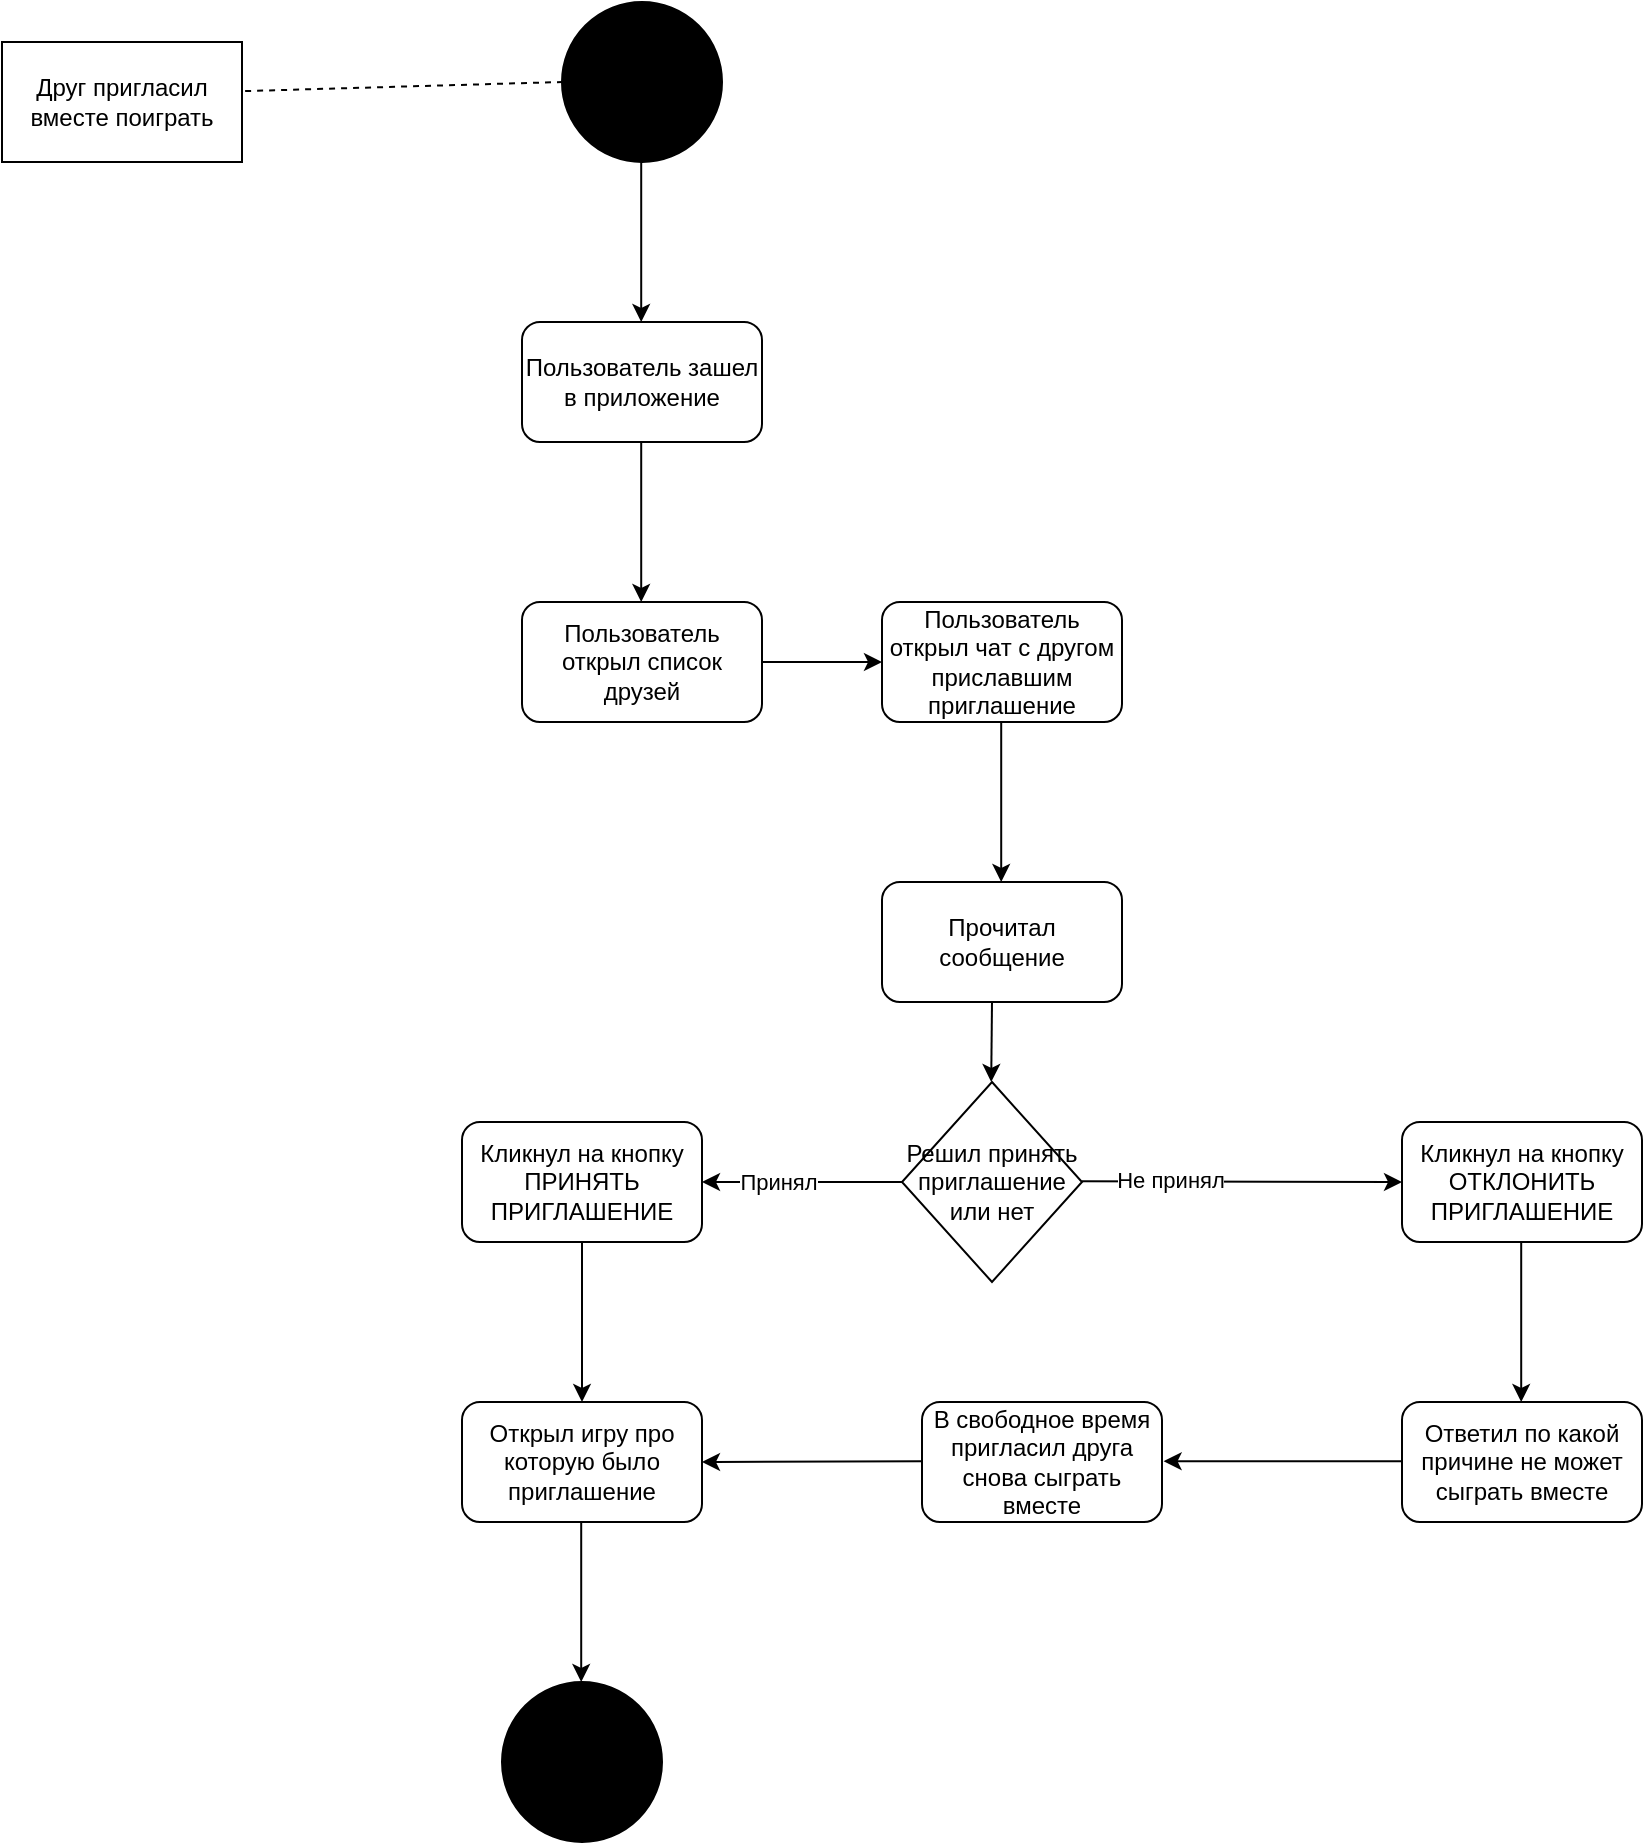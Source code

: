 <mxfile version="20.8.20" type="device"><diagram id="C5RBs43oDa-KdzZeNtuy" name="Page-1"><mxGraphModel dx="840" dy="439" grid="1" gridSize="10" guides="1" tooltips="1" connect="1" arrows="1" fold="1" page="1" pageScale="1" pageWidth="827" pageHeight="1169" math="0" shadow="0"><root><mxCell id="WIyWlLk6GJQsqaUBKTNV-0"/><mxCell id="WIyWlLk6GJQsqaUBKTNV-1" parent="WIyWlLk6GJQsqaUBKTNV-0"/><mxCell id="XFS7dGitbJ1OMOlymRzw-29" value="" style="ellipse;whiteSpace=wrap;html=1;aspect=fixed;fillColor=#000000;fontColor=#000000;" vertex="1" parent="WIyWlLk6GJQsqaUBKTNV-1"><mxGeometry x="320" y="480" width="80" height="80" as="geometry"/></mxCell><mxCell id="XFS7dGitbJ1OMOlymRzw-30" value="Друг пригласил вместе поиграть" style="rounded=0;whiteSpace=wrap;html=1;fontColor=#000000;fillColor=#ffffff;" vertex="1" parent="WIyWlLk6GJQsqaUBKTNV-1"><mxGeometry x="40" y="500" width="120" height="60" as="geometry"/></mxCell><mxCell id="XFS7dGitbJ1OMOlymRzw-31" value="" style="endArrow=none;dashed=1;html=1;rounded=0;fontColor=#000000;entryX=0;entryY=0.5;entryDx=0;entryDy=0;exitX=1.013;exitY=0.409;exitDx=0;exitDy=0;exitPerimeter=0;" edge="1" parent="WIyWlLk6GJQsqaUBKTNV-1" source="XFS7dGitbJ1OMOlymRzw-30" target="XFS7dGitbJ1OMOlymRzw-29"><mxGeometry width="50" height="50" relative="1" as="geometry"><mxPoint x="170" y="530" as="sourcePoint"/><mxPoint x="220" y="480" as="targetPoint"/></mxGeometry></mxCell><mxCell id="XFS7dGitbJ1OMOlymRzw-32" value="" style="endArrow=classic;html=1;rounded=0;fontColor=#000000;" edge="1" parent="WIyWlLk6GJQsqaUBKTNV-1"><mxGeometry width="50" height="50" relative="1" as="geometry"><mxPoint x="359.6" y="560" as="sourcePoint"/><mxPoint x="359.6" y="640" as="targetPoint"/></mxGeometry></mxCell><mxCell id="XFS7dGitbJ1OMOlymRzw-33" value="Пользователь зашел в приложение" style="rounded=1;whiteSpace=wrap;html=1;fontColor=#000000;fillColor=#ffffff;" vertex="1" parent="WIyWlLk6GJQsqaUBKTNV-1"><mxGeometry x="300" y="640" width="120" height="60" as="geometry"/></mxCell><mxCell id="XFS7dGitbJ1OMOlymRzw-34" value="" style="endArrow=classic;html=1;rounded=0;fontColor=#000000;" edge="1" parent="WIyWlLk6GJQsqaUBKTNV-1"><mxGeometry width="50" height="50" relative="1" as="geometry"><mxPoint x="359.6" y="700" as="sourcePoint"/><mxPoint x="359.6" y="780" as="targetPoint"/></mxGeometry></mxCell><mxCell id="XFS7dGitbJ1OMOlymRzw-35" value="Пользователь открыл список друзей" style="rounded=1;whiteSpace=wrap;html=1;fontColor=#000000;fillColor=#ffffff;" vertex="1" parent="WIyWlLk6GJQsqaUBKTNV-1"><mxGeometry x="300" y="780" width="120" height="60" as="geometry"/></mxCell><mxCell id="XFS7dGitbJ1OMOlymRzw-36" value="" style="endArrow=classic;html=1;rounded=0;fontColor=#000000;exitX=1;exitY=0.5;exitDx=0;exitDy=0;" edge="1" parent="WIyWlLk6GJQsqaUBKTNV-1" source="XFS7dGitbJ1OMOlymRzw-35"><mxGeometry width="50" height="50" relative="1" as="geometry"><mxPoint x="480" y="730" as="sourcePoint"/><mxPoint x="480" y="810" as="targetPoint"/></mxGeometry></mxCell><mxCell id="XFS7dGitbJ1OMOlymRzw-37" value="Пользователь открыл чат с другом приславшим приглашение" style="rounded=1;whiteSpace=wrap;html=1;fontColor=#000000;fillColor=#ffffff;" vertex="1" parent="WIyWlLk6GJQsqaUBKTNV-1"><mxGeometry x="480" y="780" width="120" height="60" as="geometry"/></mxCell><mxCell id="XFS7dGitbJ1OMOlymRzw-38" value="" style="endArrow=classic;html=1;rounded=0;fontColor=#000000;" edge="1" parent="WIyWlLk6GJQsqaUBKTNV-1"><mxGeometry width="50" height="50" relative="1" as="geometry"><mxPoint x="539.6" y="840" as="sourcePoint"/><mxPoint x="539.6" y="920" as="targetPoint"/></mxGeometry></mxCell><mxCell id="XFS7dGitbJ1OMOlymRzw-39" value="Прочитал сообщение" style="rounded=1;whiteSpace=wrap;html=1;fontColor=#000000;fillColor=#ffffff;" vertex="1" parent="WIyWlLk6GJQsqaUBKTNV-1"><mxGeometry x="480" y="920" width="120" height="60" as="geometry"/></mxCell><mxCell id="XFS7dGitbJ1OMOlymRzw-40" value="Решил принять приглашение или нет" style="rhombus;whiteSpace=wrap;html=1;fontColor=#000000;fillColor=#ffffff;" vertex="1" parent="WIyWlLk6GJQsqaUBKTNV-1"><mxGeometry x="490" y="1020" width="90" height="100" as="geometry"/></mxCell><mxCell id="XFS7dGitbJ1OMOlymRzw-41" value="" style="endArrow=classic;html=1;rounded=0;fontColor=#000000;" edge="1" parent="WIyWlLk6GJQsqaUBKTNV-1"><mxGeometry width="50" height="50" relative="1" as="geometry"><mxPoint x="535" y="980" as="sourcePoint"/><mxPoint x="534.6" y="1020" as="targetPoint"/></mxGeometry></mxCell><mxCell id="XFS7dGitbJ1OMOlymRzw-42" value="" style="endArrow=classic;html=1;rounded=0;fontColor=#000000;" edge="1" parent="WIyWlLk6GJQsqaUBKTNV-1"><mxGeometry width="50" height="50" relative="1" as="geometry"><mxPoint x="580" y="1069.6" as="sourcePoint"/><mxPoint x="740" y="1070" as="targetPoint"/></mxGeometry></mxCell><mxCell id="XFS7dGitbJ1OMOlymRzw-43" value="Не принял&lt;br&gt;" style="edgeLabel;html=1;align=center;verticalAlign=middle;resizable=0;points=[];fontColor=#000000;" vertex="1" connectable="0" parent="XFS7dGitbJ1OMOlymRzw-42"><mxGeometry x="-0.451" y="1" relative="1" as="geometry"><mxPoint as="offset"/></mxGeometry></mxCell><mxCell id="XFS7dGitbJ1OMOlymRzw-44" value="" style="endArrow=classic;html=1;rounded=0;fontColor=#000000;exitX=0;exitY=0.5;exitDx=0;exitDy=0;" edge="1" parent="WIyWlLk6GJQsqaUBKTNV-1" source="XFS7dGitbJ1OMOlymRzw-40"><mxGeometry width="50" height="50" relative="1" as="geometry"><mxPoint x="440" y="1020" as="sourcePoint"/><mxPoint x="390" y="1070" as="targetPoint"/></mxGeometry></mxCell><mxCell id="XFS7dGitbJ1OMOlymRzw-45" value="Принял&lt;br&gt;" style="edgeLabel;html=1;align=center;verticalAlign=middle;resizable=0;points=[];fontColor=#000000;" vertex="1" connectable="0" parent="XFS7dGitbJ1OMOlymRzw-44"><mxGeometry x="0.246" relative="1" as="geometry"><mxPoint as="offset"/></mxGeometry></mxCell><mxCell id="XFS7dGitbJ1OMOlymRzw-46" value="Кликнул на кнопку ПРИНЯТЬ ПРИГЛАШЕНИЕ" style="rounded=1;whiteSpace=wrap;html=1;fontColor=#000000;fillColor=#ffffff;" vertex="1" parent="WIyWlLk6GJQsqaUBKTNV-1"><mxGeometry x="270" y="1040" width="120" height="60" as="geometry"/></mxCell><mxCell id="XFS7dGitbJ1OMOlymRzw-47" value="" style="endArrow=classic;html=1;rounded=0;fontColor=#000000;entryX=0.5;entryY=0;entryDx=0;entryDy=0;" edge="1" parent="WIyWlLk6GJQsqaUBKTNV-1" target="XFS7dGitbJ1OMOlymRzw-48"><mxGeometry width="50" height="50" relative="1" as="geometry"><mxPoint x="330" y="1100" as="sourcePoint"/><mxPoint x="329.6" y="1140" as="targetPoint"/></mxGeometry></mxCell><mxCell id="XFS7dGitbJ1OMOlymRzw-48" value="Открыл игру про которую было приглашение" style="rounded=1;whiteSpace=wrap;html=1;fontColor=#000000;fillColor=#ffffff;" vertex="1" parent="WIyWlLk6GJQsqaUBKTNV-1"><mxGeometry x="270" y="1180" width="120" height="60" as="geometry"/></mxCell><mxCell id="XFS7dGitbJ1OMOlymRzw-49" value="Кликнул на кнопку ОТКЛОНИТЬ ПРИГЛАШЕНИЕ" style="rounded=1;whiteSpace=wrap;html=1;fontColor=#000000;fillColor=#ffffff;" vertex="1" parent="WIyWlLk6GJQsqaUBKTNV-1"><mxGeometry x="740" y="1040" width="120" height="60" as="geometry"/></mxCell><mxCell id="XFS7dGitbJ1OMOlymRzw-50" value="" style="endArrow=classic;html=1;rounded=0;fontColor=#000000;" edge="1" parent="WIyWlLk6GJQsqaUBKTNV-1"><mxGeometry width="50" height="50" relative="1" as="geometry"><mxPoint x="799.6" y="1100" as="sourcePoint"/><mxPoint x="799.6" y="1180" as="targetPoint"/></mxGeometry></mxCell><mxCell id="XFS7dGitbJ1OMOlymRzw-51" value="Ответил по какой причине не может сыграть вместе" style="rounded=1;whiteSpace=wrap;html=1;fontColor=#000000;fillColor=#ffffff;" vertex="1" parent="WIyWlLk6GJQsqaUBKTNV-1"><mxGeometry x="740" y="1180" width="120" height="60" as="geometry"/></mxCell><mxCell id="XFS7dGitbJ1OMOlymRzw-52" value="" style="endArrow=classic;html=1;rounded=0;fontColor=#000000;" edge="1" parent="WIyWlLk6GJQsqaUBKTNV-1"><mxGeometry width="50" height="50" relative="1" as="geometry"><mxPoint x="740" y="1209.6" as="sourcePoint"/><mxPoint x="620.8" y="1209.6" as="targetPoint"/></mxGeometry></mxCell><mxCell id="XFS7dGitbJ1OMOlymRzw-53" value="В свободное время пригласил друга снова сыграть вместе" style="rounded=1;whiteSpace=wrap;html=1;fontColor=#000000;fillColor=#ffffff;" vertex="1" parent="WIyWlLk6GJQsqaUBKTNV-1"><mxGeometry x="500" y="1180" width="120" height="60" as="geometry"/></mxCell><mxCell id="XFS7dGitbJ1OMOlymRzw-54" value="" style="endArrow=classic;html=1;rounded=0;fontColor=#000000;" edge="1" parent="WIyWlLk6GJQsqaUBKTNV-1"><mxGeometry width="50" height="50" relative="1" as="geometry"><mxPoint x="500" y="1209.6" as="sourcePoint"/><mxPoint x="390" y="1210" as="targetPoint"/></mxGeometry></mxCell><mxCell id="XFS7dGitbJ1OMOlymRzw-55" value="" style="endArrow=classic;html=1;rounded=0;fontColor=#000000;entryX=0.5;entryY=0;entryDx=0;entryDy=0;" edge="1" parent="WIyWlLk6GJQsqaUBKTNV-1"><mxGeometry width="50" height="50" relative="1" as="geometry"><mxPoint x="329.6" y="1240" as="sourcePoint"/><mxPoint x="329.6" y="1320" as="targetPoint"/></mxGeometry></mxCell><mxCell id="XFS7dGitbJ1OMOlymRzw-56" value="" style="ellipse;whiteSpace=wrap;html=1;aspect=fixed;fontColor=#000000;fillColor=#000000;" vertex="1" parent="WIyWlLk6GJQsqaUBKTNV-1"><mxGeometry x="290" y="1320" width="80" height="80" as="geometry"/></mxCell></root></mxGraphModel></diagram></mxfile>